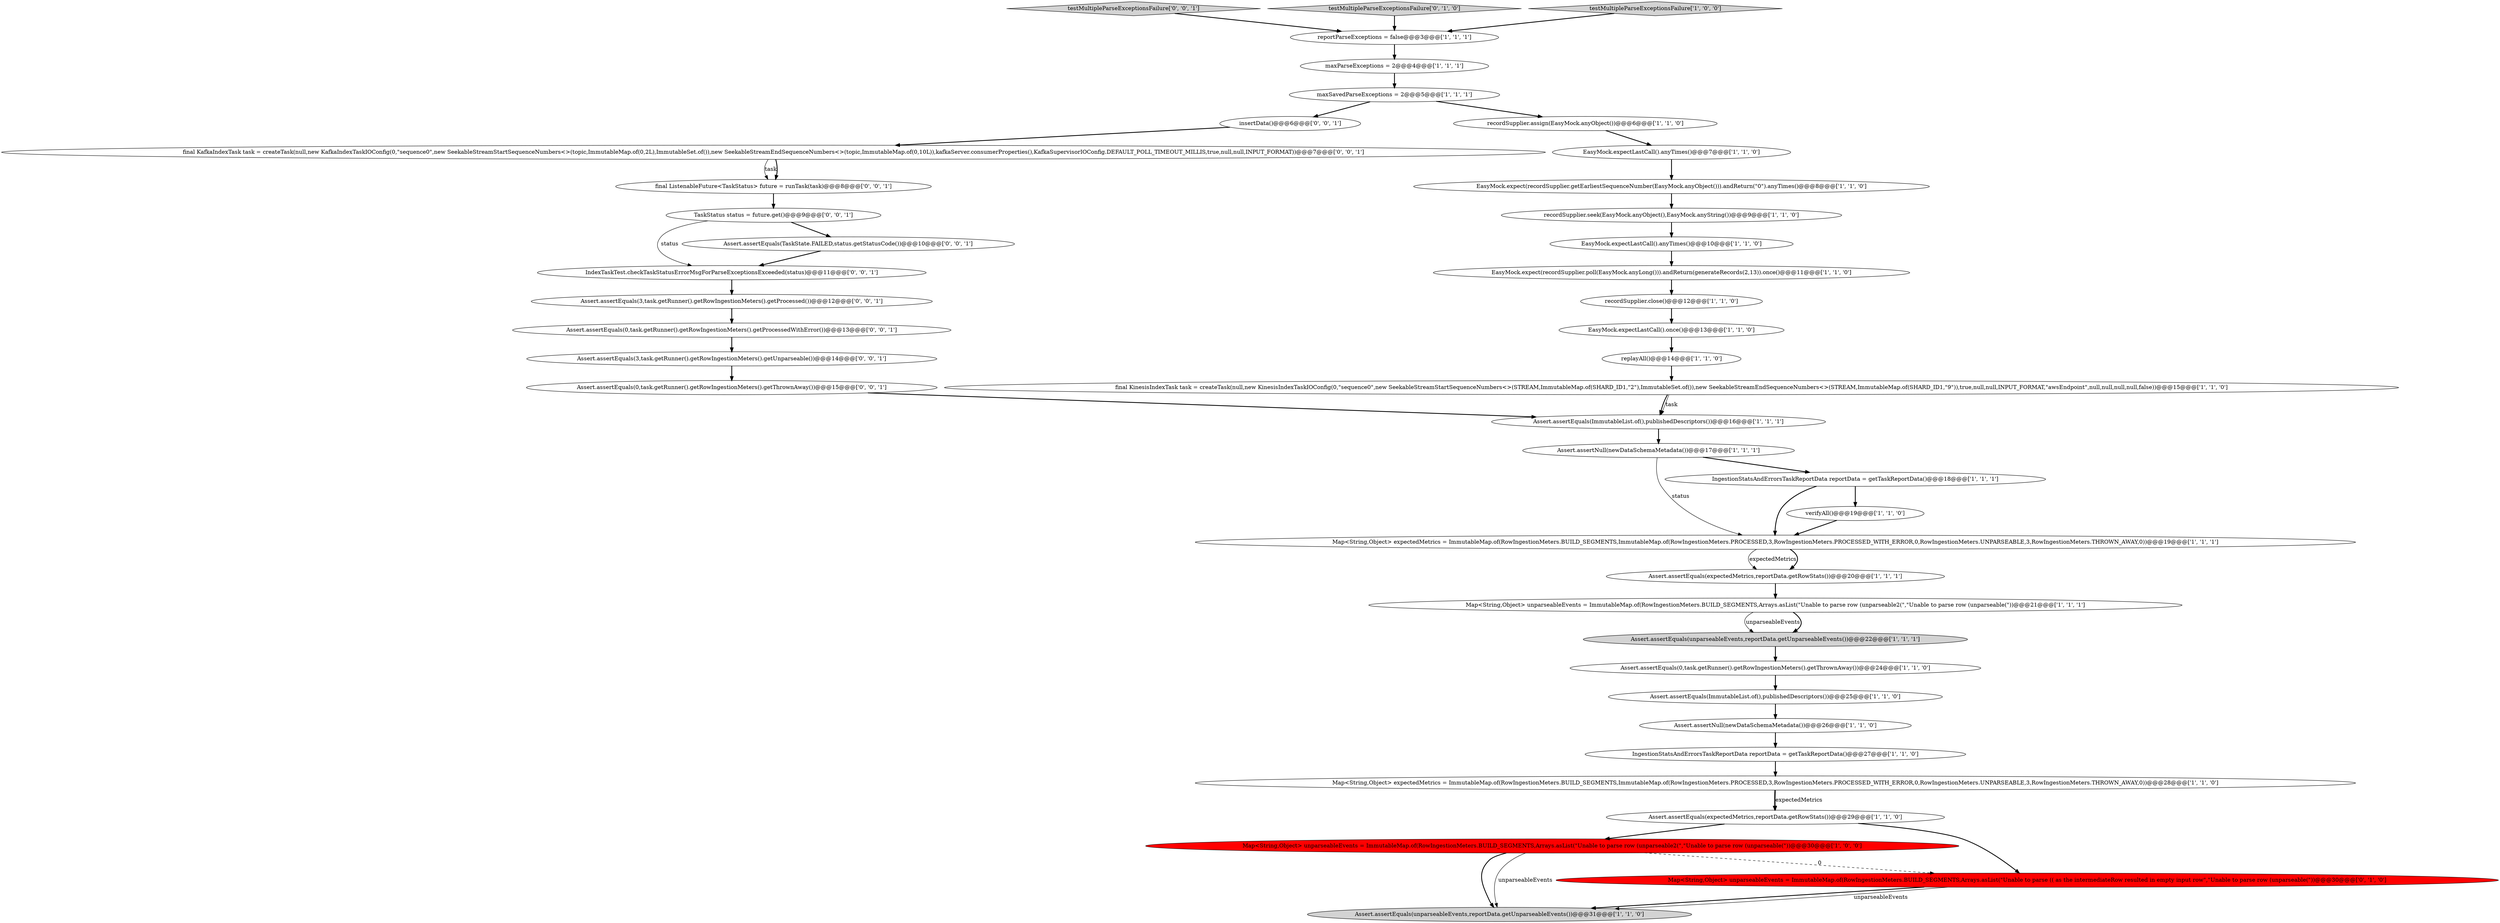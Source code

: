 digraph {
9 [style = filled, label = "EasyMock.expect(recordSupplier.poll(EasyMock.anyLong())).andReturn(generateRecords(2,13)).once()@@@11@@@['1', '1', '0']", fillcolor = white, shape = ellipse image = "AAA0AAABBB1BBB"];
0 [style = filled, label = "final KinesisIndexTask task = createTask(null,new KinesisIndexTaskIOConfig(0,\"sequence0\",new SeekableStreamStartSequenceNumbers<>(STREAM,ImmutableMap.of(SHARD_ID1,\"2\"),ImmutableSet.of()),new SeekableStreamEndSequenceNumbers<>(STREAM,ImmutableMap.of(SHARD_ID1,\"9\")),true,null,null,INPUT_FORMAT,\"awsEndpoint\",null,null,null,null,false))@@@15@@@['1', '1', '0']", fillcolor = white, shape = ellipse image = "AAA0AAABBB1BBB"];
34 [style = filled, label = "Assert.assertEquals(0,task.getRunner().getRowIngestionMeters().getProcessedWithError())@@@13@@@['0', '0', '1']", fillcolor = white, shape = ellipse image = "AAA0AAABBB3BBB"];
23 [style = filled, label = "Assert.assertEquals(expectedMetrics,reportData.getRowStats())@@@20@@@['1', '1', '1']", fillcolor = white, shape = ellipse image = "AAA0AAABBB1BBB"];
17 [style = filled, label = "IngestionStatsAndErrorsTaskReportData reportData = getTaskReportData()@@@27@@@['1', '1', '0']", fillcolor = white, shape = ellipse image = "AAA0AAABBB1BBB"];
2 [style = filled, label = "Map<String,Object> expectedMetrics = ImmutableMap.of(RowIngestionMeters.BUILD_SEGMENTS,ImmutableMap.of(RowIngestionMeters.PROCESSED,3,RowIngestionMeters.PROCESSED_WITH_ERROR,0,RowIngestionMeters.UNPARSEABLE,3,RowIngestionMeters.THROWN_AWAY,0))@@@19@@@['1', '1', '1']", fillcolor = white, shape = ellipse image = "AAA0AAABBB1BBB"];
28 [style = filled, label = "maxParseExceptions = 2@@@4@@@['1', '1', '1']", fillcolor = white, shape = ellipse image = "AAA0AAABBB1BBB"];
41 [style = filled, label = "IndexTaskTest.checkTaskStatusErrorMsgForParseExceptionsExceeded(status)@@@11@@@['0', '0', '1']", fillcolor = white, shape = ellipse image = "AAA0AAABBB3BBB"];
22 [style = filled, label = "replayAll()@@@14@@@['1', '1', '0']", fillcolor = white, shape = ellipse image = "AAA0AAABBB1BBB"];
26 [style = filled, label = "Assert.assertEquals(ImmutableList.of(),publishedDescriptors())@@@25@@@['1', '1', '0']", fillcolor = white, shape = ellipse image = "AAA0AAABBB1BBB"];
8 [style = filled, label = "Map<String,Object> unparseableEvents = ImmutableMap.of(RowIngestionMeters.BUILD_SEGMENTS,Arrays.asList(\"Unable to parse row (unparseable2(\",\"Unable to parse row (unparseable(\"))@@@21@@@['1', '1', '1']", fillcolor = white, shape = ellipse image = "AAA0AAABBB1BBB"];
1 [style = filled, label = "EasyMock.expectLastCall().anyTimes()@@@10@@@['1', '1', '0']", fillcolor = white, shape = ellipse image = "AAA0AAABBB1BBB"];
35 [style = filled, label = "testMultipleParseExceptionsFailure['0', '0', '1']", fillcolor = lightgray, shape = diamond image = "AAA0AAABBB3BBB"];
20 [style = filled, label = "Assert.assertNull(newDataSchemaMetadata())@@@26@@@['1', '1', '0']", fillcolor = white, shape = ellipse image = "AAA0AAABBB1BBB"];
30 [style = filled, label = "testMultipleParseExceptionsFailure['0', '1', '0']", fillcolor = lightgray, shape = diamond image = "AAA0AAABBB2BBB"];
11 [style = filled, label = "Map<String,Object> unparseableEvents = ImmutableMap.of(RowIngestionMeters.BUILD_SEGMENTS,Arrays.asList(\"Unable to parse row (unparseable2(\",\"Unable to parse row (unparseable(\"))@@@30@@@['1', '0', '0']", fillcolor = red, shape = ellipse image = "AAA1AAABBB1BBB"];
18 [style = filled, label = "recordSupplier.close()@@@12@@@['1', '1', '0']", fillcolor = white, shape = ellipse image = "AAA0AAABBB1BBB"];
24 [style = filled, label = "maxSavedParseExceptions = 2@@@5@@@['1', '1', '1']", fillcolor = white, shape = ellipse image = "AAA0AAABBB1BBB"];
36 [style = filled, label = "final KafkaIndexTask task = createTask(null,new KafkaIndexTaskIOConfig(0,\"sequence0\",new SeekableStreamStartSequenceNumbers<>(topic,ImmutableMap.of(0,2L),ImmutableSet.of()),new SeekableStreamEndSequenceNumbers<>(topic,ImmutableMap.of(0,10L)),kafkaServer.consumerProperties(),KafkaSupervisorIOConfig.DEFAULT_POLL_TIMEOUT_MILLIS,true,null,null,INPUT_FORMAT))@@@7@@@['0', '0', '1']", fillcolor = white, shape = ellipse image = "AAA0AAABBB3BBB"];
25 [style = filled, label = "Assert.assertEquals(unparseableEvents,reportData.getUnparseableEvents())@@@22@@@['1', '1', '1']", fillcolor = lightgray, shape = ellipse image = "AAA0AAABBB1BBB"];
29 [style = filled, label = "Assert.assertEquals(unparseableEvents,reportData.getUnparseableEvents())@@@31@@@['1', '1', '0']", fillcolor = lightgray, shape = ellipse image = "AAA0AAABBB1BBB"];
31 [style = filled, label = "Map<String,Object> unparseableEvents = ImmutableMap.of(RowIngestionMeters.BUILD_SEGMENTS,Arrays.asList(\"Unable to parse (( as the intermediateRow resulted in empty input row\",\"Unable to parse row (unparseable(\"))@@@30@@@['0', '1', '0']", fillcolor = red, shape = ellipse image = "AAA1AAABBB2BBB"];
39 [style = filled, label = "TaskStatus status = future.get()@@@9@@@['0', '0', '1']", fillcolor = white, shape = ellipse image = "AAA0AAABBB3BBB"];
10 [style = filled, label = "IngestionStatsAndErrorsTaskReportData reportData = getTaskReportData()@@@18@@@['1', '1', '1']", fillcolor = white, shape = ellipse image = "AAA0AAABBB1BBB"];
32 [style = filled, label = "Assert.assertEquals(3,task.getRunner().getRowIngestionMeters().getProcessed())@@@12@@@['0', '0', '1']", fillcolor = white, shape = ellipse image = "AAA0AAABBB3BBB"];
6 [style = filled, label = "testMultipleParseExceptionsFailure['1', '0', '0']", fillcolor = lightgray, shape = diamond image = "AAA0AAABBB1BBB"];
33 [style = filled, label = "insertData()@@@6@@@['0', '0', '1']", fillcolor = white, shape = ellipse image = "AAA0AAABBB3BBB"];
13 [style = filled, label = "Assert.assertEquals(0,task.getRunner().getRowIngestionMeters().getThrownAway())@@@24@@@['1', '1', '0']", fillcolor = white, shape = ellipse image = "AAA0AAABBB1BBB"];
7 [style = filled, label = "recordSupplier.assign(EasyMock.anyObject())@@@6@@@['1', '1', '0']", fillcolor = white, shape = ellipse image = "AAA0AAABBB1BBB"];
21 [style = filled, label = "Map<String,Object> expectedMetrics = ImmutableMap.of(RowIngestionMeters.BUILD_SEGMENTS,ImmutableMap.of(RowIngestionMeters.PROCESSED,3,RowIngestionMeters.PROCESSED_WITH_ERROR,0,RowIngestionMeters.UNPARSEABLE,3,RowIngestionMeters.THROWN_AWAY,0))@@@28@@@['1', '1', '0']", fillcolor = white, shape = ellipse image = "AAA0AAABBB1BBB"];
3 [style = filled, label = "reportParseExceptions = false@@@3@@@['1', '1', '1']", fillcolor = white, shape = ellipse image = "AAA0AAABBB1BBB"];
42 [style = filled, label = "Assert.assertEquals(0,task.getRunner().getRowIngestionMeters().getThrownAway())@@@15@@@['0', '0', '1']", fillcolor = white, shape = ellipse image = "AAA0AAABBB3BBB"];
14 [style = filled, label = "EasyMock.expectLastCall().once()@@@13@@@['1', '1', '0']", fillcolor = white, shape = ellipse image = "AAA0AAABBB1BBB"];
19 [style = filled, label = "Assert.assertEquals(expectedMetrics,reportData.getRowStats())@@@29@@@['1', '1', '0']", fillcolor = white, shape = ellipse image = "AAA0AAABBB1BBB"];
40 [style = filled, label = "Assert.assertEquals(3,task.getRunner().getRowIngestionMeters().getUnparseable())@@@14@@@['0', '0', '1']", fillcolor = white, shape = ellipse image = "AAA0AAABBB3BBB"];
5 [style = filled, label = "EasyMock.expect(recordSupplier.getEarliestSequenceNumber(EasyMock.anyObject())).andReturn(\"0\").anyTimes()@@@8@@@['1', '1', '0']", fillcolor = white, shape = ellipse image = "AAA0AAABBB1BBB"];
16 [style = filled, label = "EasyMock.expectLastCall().anyTimes()@@@7@@@['1', '1', '0']", fillcolor = white, shape = ellipse image = "AAA0AAABBB1BBB"];
37 [style = filled, label = "Assert.assertEquals(TaskState.FAILED,status.getStatusCode())@@@10@@@['0', '0', '1']", fillcolor = white, shape = ellipse image = "AAA0AAABBB3BBB"];
27 [style = filled, label = "Assert.assertNull(newDataSchemaMetadata())@@@17@@@['1', '1', '1']", fillcolor = white, shape = ellipse image = "AAA0AAABBB1BBB"];
15 [style = filled, label = "verifyAll()@@@19@@@['1', '1', '0']", fillcolor = white, shape = ellipse image = "AAA0AAABBB1BBB"];
38 [style = filled, label = "final ListenableFuture<TaskStatus> future = runTask(task)@@@8@@@['0', '0', '1']", fillcolor = white, shape = ellipse image = "AAA0AAABBB3BBB"];
12 [style = filled, label = "recordSupplier.seek(EasyMock.anyObject(),EasyMock.anyString())@@@9@@@['1', '1', '0']", fillcolor = white, shape = ellipse image = "AAA0AAABBB1BBB"];
4 [style = filled, label = "Assert.assertEquals(ImmutableList.of(),publishedDescriptors())@@@16@@@['1', '1', '1']", fillcolor = white, shape = ellipse image = "AAA0AAABBB1BBB"];
39->37 [style = bold, label=""];
39->41 [style = solid, label="status"];
6->3 [style = bold, label=""];
15->2 [style = bold, label=""];
27->2 [style = solid, label="status"];
20->17 [style = bold, label=""];
41->32 [style = bold, label=""];
10->15 [style = bold, label=""];
34->40 [style = bold, label=""];
21->19 [style = bold, label=""];
35->3 [style = bold, label=""];
25->13 [style = bold, label=""];
19->31 [style = bold, label=""];
37->41 [style = bold, label=""];
14->22 [style = bold, label=""];
11->29 [style = bold, label=""];
2->23 [style = solid, label="expectedMetrics"];
31->29 [style = bold, label=""];
8->25 [style = solid, label="unparseableEvents"];
19->11 [style = bold, label=""];
32->34 [style = bold, label=""];
23->8 [style = bold, label=""];
12->1 [style = bold, label=""];
38->39 [style = bold, label=""];
1->9 [style = bold, label=""];
2->23 [style = bold, label=""];
24->33 [style = bold, label=""];
42->4 [style = bold, label=""];
3->28 [style = bold, label=""];
9->18 [style = bold, label=""];
22->0 [style = bold, label=""];
21->19 [style = solid, label="expectedMetrics"];
5->12 [style = bold, label=""];
30->3 [style = bold, label=""];
0->4 [style = bold, label=""];
13->26 [style = bold, label=""];
11->31 [style = dashed, label="0"];
27->10 [style = bold, label=""];
4->27 [style = bold, label=""];
7->16 [style = bold, label=""];
33->36 [style = bold, label=""];
16->5 [style = bold, label=""];
28->24 [style = bold, label=""];
36->38 [style = solid, label="task"];
10->2 [style = bold, label=""];
36->38 [style = bold, label=""];
31->29 [style = solid, label="unparseableEvents"];
11->29 [style = solid, label="unparseableEvents"];
24->7 [style = bold, label=""];
8->25 [style = bold, label=""];
18->14 [style = bold, label=""];
17->21 [style = bold, label=""];
40->42 [style = bold, label=""];
0->4 [style = solid, label="task"];
26->20 [style = bold, label=""];
}
